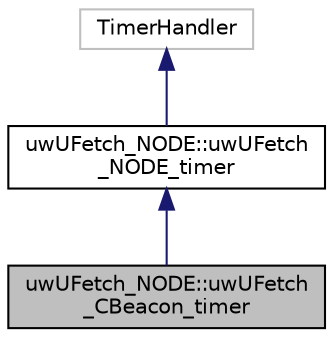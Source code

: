 digraph "uwUFetch_NODE::uwUFetch_CBeacon_timer"
{
 // LATEX_PDF_SIZE
  edge [fontname="Helvetica",fontsize="10",labelfontname="Helvetica",labelfontsize="10"];
  node [fontname="Helvetica",fontsize="10",shape=record];
  Node1 [label="uwUFetch_NODE::uwUFetch\l_CBeacon_timer",height=0.2,width=0.4,color="black", fillcolor="grey75", style="filled", fontcolor="black",tooltip="Class inherited the method and variable of uwUFetch_NODE_timer that handle the timer of CBEACON packe..."];
  Node2 -> Node1 [dir="back",color="midnightblue",fontsize="10",style="solid",fontname="Helvetica"];
  Node2 [label="uwUFetch_NODE::uwUFetch\l_NODE_timer",height=0.2,width=0.4,color="black", fillcolor="white", style="filled",URL="$classuwUFetch__NODE_1_1uwUFetch__NODE__timer.html",tooltip="Class that handle the timers of SN or HN."];
  Node3 -> Node2 [dir="back",color="midnightblue",fontsize="10",style="solid",fontname="Helvetica"];
  Node3 [label="TimerHandler",height=0.2,width=0.4,color="grey75", fillcolor="white", style="filled",tooltip=" "];
}
